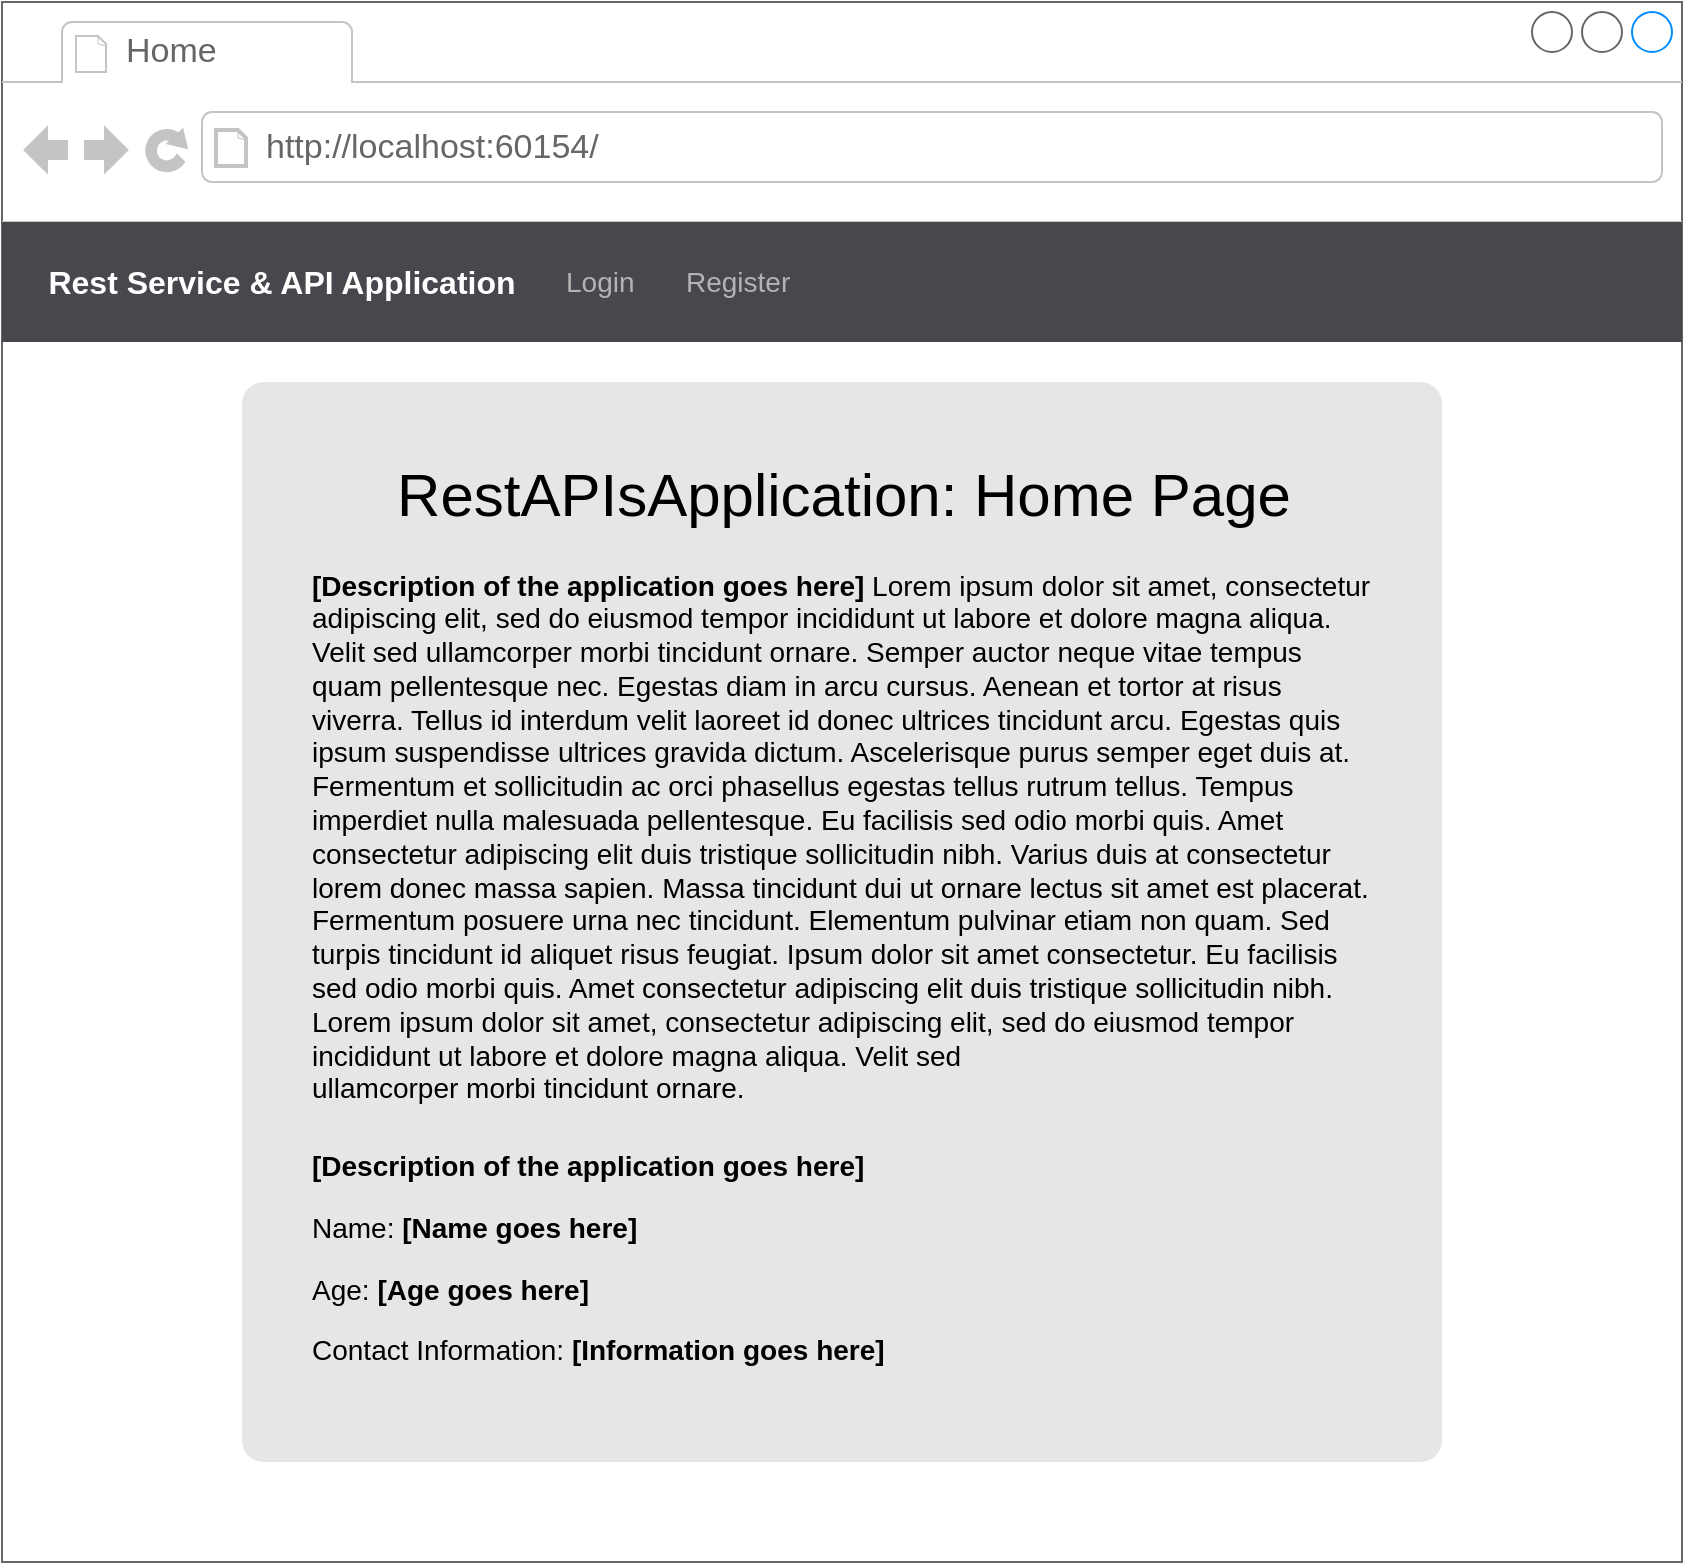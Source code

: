 <mxfile version="12.7.9" type="device" pages="3"><diagram id="_luIdQ0g524JWF5YaQF2" name="Home Page (NonUser)"><mxGraphModel dx="861" dy="785" grid="1" gridSize="10" guides="1" tooltips="1" connect="1" arrows="1" fold="1" page="1" pageScale="1" pageWidth="850" pageHeight="1100" math="0" shadow="0"><root><mxCell id="0"/><mxCell id="1" parent="0"/><mxCell id="UuGJ4RAW1MPHGzuH3hLI-17" value="" style="strokeWidth=1;shadow=0;dashed=0;align=left;html=1;shape=mxgraph.mockup.containers.browserWindow;rSize=0;strokeColor=#666666;strokeColor2=#008cff;strokeColor3=#c4c4c4;mainText=,;recursiveResize=0;fontStyle=1" vertex="1" parent="1"><mxGeometry width="840" height="780" as="geometry"/></mxCell><mxCell id="UuGJ4RAW1MPHGzuH3hLI-18" value="Home" style="strokeWidth=1;shadow=0;dashed=0;align=center;html=1;shape=mxgraph.mockup.containers.anchor;fontSize=17;fontColor=#666666;align=left;" vertex="1" parent="UuGJ4RAW1MPHGzuH3hLI-17"><mxGeometry x="60" y="12" width="110" height="26" as="geometry"/></mxCell><mxCell id="UuGJ4RAW1MPHGzuH3hLI-19" value="http://localhost:60154/" style="strokeWidth=1;shadow=0;dashed=0;align=center;html=1;shape=mxgraph.mockup.containers.anchor;rSize=0;fontSize=17;fontColor=#666666;align=left;" vertex="1" parent="UuGJ4RAW1MPHGzuH3hLI-17"><mxGeometry x="130" y="60" width="250" height="26" as="geometry"/></mxCell><mxCell id="UuGJ4RAW1MPHGzuH3hLI-21" value="" style="rounded=0;whiteSpace=wrap;html=1;fillColor=#47484D;strokeColor=none;gradientColor=none;" vertex="1" parent="UuGJ4RAW1MPHGzuH3hLI-17"><mxGeometry y="110" width="840" height="60" as="geometry"/></mxCell><mxCell id="UuGJ4RAW1MPHGzuH3hLI-22" value="Rest Service &amp;amp; API Application" style="text;html=1;align=center;verticalAlign=middle;whiteSpace=wrap;rounded=0;fontSize=16;fontStyle=1;fontColor=#FFFFFF;" vertex="1" parent="UuGJ4RAW1MPHGzuH3hLI-17"><mxGeometry x="20" y="130" width="240" height="20" as="geometry"/></mxCell><mxCell id="UuGJ4RAW1MPHGzuH3hLI-23" value="Login" style="text;html=1;align=left;verticalAlign=middle;whiteSpace=wrap;rounded=0;fontSize=14;fontStyle=0;fontColor=#B3B3B3;" vertex="1" parent="UuGJ4RAW1MPHGzuH3hLI-17"><mxGeometry x="280" y="130" width="40" height="20" as="geometry"/></mxCell><mxCell id="UuGJ4RAW1MPHGzuH3hLI-24" value="Register" style="text;html=1;align=left;verticalAlign=middle;whiteSpace=wrap;rounded=0;fontSize=14;fontStyle=0;fontColor=#B3B3B3;" vertex="1" parent="UuGJ4RAW1MPHGzuH3hLI-17"><mxGeometry x="340" y="130" width="60" height="20" as="geometry"/></mxCell><mxCell id="UuGJ4RAW1MPHGzuH3hLI-25" value="" style="rounded=1;whiteSpace=wrap;html=1;fillColor=#E6E6E6;gradientColor=none;fontSize=14;fontColor=#B3B3B3;strokeColor=none;arcSize=2;" vertex="1" parent="UuGJ4RAW1MPHGzuH3hLI-17"><mxGeometry x="120" y="190" width="600" height="540" as="geometry"/></mxCell><mxCell id="UuGJ4RAW1MPHGzuH3hLI-26" value="&lt;h1 align=&quot;center&quot;&gt;&lt;font size=&quot;1&quot;&gt;&lt;span style=&quot;font-weight: normal ; font-size: 30px&quot;&gt;RestAPIsApplication: Home Page&lt;/span&gt;&lt;/font&gt;&lt;/h1&gt;&lt;div class=&quot;page-generator__output js-generator-output&quot; id=&quot;output&quot;&gt;&lt;p&gt;&lt;b&gt;[Description of the application goes here]&lt;/b&gt; Lorem ipsum dolor sit amet, consectetur adipiscing elit, sed do eiusmod tempor incididunt ut labore et dolore magna aliqua. Velit sed ullamcorper morbi tincidunt ornare. Semper auctor neque vitae tempus quam pellentesque nec. Egestas diam in arcu cursus. Aenean et tortor at risus viverra. Tellus id interdum velit laoreet id donec ultrices tincidunt arcu. Egestas quis ipsum suspendisse ultrices gravida dictum. Ascelerisque purus semper eget duis at. Fermentum et sollicitudin ac orci phasellus egestas tellus rutrum tellus. Tempus imperdiet nulla malesuada pellentesque. Eu facilisis sed odio morbi quis. Amet consectetur adipiscing elit duis tristique sollicitudin nibh. Varius duis at consectetur lorem donec massa sapien. Massa tincidunt dui ut ornare lectus sit amet est placerat. Fermentum posuere urna nec tincidunt. Elementum pulvinar etiam non quam. Sed turpis tincidunt id aliquet risus feugiat. Ipsum dolor sit amet consectetur. Eu facilisis sed odio morbi quis. Amet consectetur adipiscing elit duis tristique sollicitudin nibh. Lorem ipsum dolor sit amet, consectetur adipiscing elit, sed do eiusmod tempor incididunt ut labore et dolore magna aliqua. Velit sed &lt;br&gt;ullamcorper morbi tincidunt ornare.&lt;/p&gt;&lt;/div&gt;" style="text;html=1;strokeColor=none;fillColor=none;spacing=5;spacingTop=-20;whiteSpace=wrap;overflow=hidden;rounded=0;fontSize=14;fontColor=#000000;" vertex="1" parent="UuGJ4RAW1MPHGzuH3hLI-17"><mxGeometry x="150" y="220" width="540" height="340" as="geometry"/></mxCell><mxCell id="UuGJ4RAW1MPHGzuH3hLI-27" value="&lt;p&gt;&lt;b&gt;[Description of the application goes here]&lt;/b&gt; &lt;br&gt;&lt;/p&gt;&lt;p&gt;Name: &lt;b&gt;[Name goes here]&lt;/b&gt;&lt;/p&gt;&lt;p&gt;Age: &lt;b&gt;[Age goes here]&lt;/b&gt;&lt;br&gt;&lt;/p&gt;&lt;p&gt;Contact Information: &lt;b&gt;[Information goes here]&lt;/b&gt;&lt;/p&gt;" style="text;html=1;strokeColor=none;fillColor=none;spacing=5;spacingTop=-20;whiteSpace=wrap;overflow=hidden;rounded=0;fontSize=14;fontColor=#000000;" vertex="1" parent="UuGJ4RAW1MPHGzuH3hLI-17"><mxGeometry x="150" y="570" width="540" height="130" as="geometry"/></mxCell></root></mxGraphModel></diagram><diagram name="Home Page (User)" id="CO7BD0HD-aSM1yfzkaeu"><mxGraphModel dx="861" dy="785" grid="1" gridSize="10" guides="1" tooltips="1" connect="1" arrows="1" fold="1" page="1" pageScale="1" pageWidth="850" pageHeight="1100" math="0" shadow="0"><root><mxCell id="6ZLX1EWVvxwt-01RRtGo-0"/><mxCell id="6ZLX1EWVvxwt-01RRtGo-1" parent="6ZLX1EWVvxwt-01RRtGo-0"/><mxCell id="6ZLX1EWVvxwt-01RRtGo-2" value="" style="strokeWidth=1;shadow=0;dashed=0;align=center;html=1;shape=mxgraph.mockup.containers.browserWindow;rSize=0;strokeColor=#666666;strokeColor2=#008cff;strokeColor3=#c4c4c4;mainText=,;recursiveResize=0;fontStyle=1" vertex="1" parent="6ZLX1EWVvxwt-01RRtGo-1"><mxGeometry width="840" height="780" as="geometry"/></mxCell><mxCell id="6ZLX1EWVvxwt-01RRtGo-3" value="Home" style="strokeWidth=1;shadow=0;dashed=0;align=center;html=1;shape=mxgraph.mockup.containers.anchor;fontSize=17;fontColor=#666666;align=left;" vertex="1" parent="6ZLX1EWVvxwt-01RRtGo-2"><mxGeometry x="60" y="12" width="110" height="26" as="geometry"/></mxCell><mxCell id="6ZLX1EWVvxwt-01RRtGo-4" value="http://localhost:60154/" style="strokeWidth=1;shadow=0;dashed=0;align=center;html=1;shape=mxgraph.mockup.containers.anchor;rSize=0;fontSize=17;fontColor=#666666;align=left;" vertex="1" parent="6ZLX1EWVvxwt-01RRtGo-2"><mxGeometry x="130" y="60" width="250" height="26" as="geometry"/></mxCell><mxCell id="6ZLX1EWVvxwt-01RRtGo-5" value="" style="rounded=0;whiteSpace=wrap;html=1;fillColor=#47484D;strokeColor=none;gradientColor=none;" vertex="1" parent="6ZLX1EWVvxwt-01RRtGo-2"><mxGeometry y="110" width="840" height="60" as="geometry"/></mxCell><mxCell id="6ZLX1EWVvxwt-01RRtGo-6" value="Rest Service &amp;amp; API Application" style="text;html=1;align=center;verticalAlign=middle;whiteSpace=wrap;rounded=0;fontSize=16;fontStyle=1;fontColor=#FFFFFF;" vertex="1" parent="6ZLX1EWVvxwt-01RRtGo-2"><mxGeometry x="20" y="130" width="240" height="20" as="geometry"/></mxCell><mxCell id="6ZLX1EWVvxwt-01RRtGo-7" value="OpenWeather" style="text;html=1;align=center;verticalAlign=middle;whiteSpace=wrap;rounded=0;fontSize=14;fontStyle=0;fontColor=#B3B3B3;" vertex="1" parent="6ZLX1EWVvxwt-01RRtGo-2"><mxGeometry x="280" y="130" width="110" height="20" as="geometry"/></mxCell><mxCell id="6ZLX1EWVvxwt-01RRtGo-8" value="Weather Data" style="text;html=1;align=center;verticalAlign=middle;whiteSpace=wrap;rounded=0;fontSize=14;fontStyle=0;fontColor=#B3B3B3;" vertex="1" parent="6ZLX1EWVvxwt-01RRtGo-2"><mxGeometry x="410" y="130" width="110" height="20" as="geometry"/></mxCell><mxCell id="6ZLX1EWVvxwt-01RRtGo-9" value="" style="rounded=1;whiteSpace=wrap;html=1;fillColor=#E6E6E6;gradientColor=none;fontSize=14;fontColor=#B3B3B3;strokeColor=none;arcSize=2;" vertex="1" parent="6ZLX1EWVvxwt-01RRtGo-2"><mxGeometry x="120" y="190" width="600" height="540" as="geometry"/></mxCell><mxCell id="6ZLX1EWVvxwt-01RRtGo-10" value="&lt;h1 align=&quot;center&quot;&gt;&lt;font size=&quot;1&quot;&gt;&lt;span style=&quot;font-weight: normal ; font-size: 30px&quot;&gt;RestAPIsApplication: Home Page&lt;/span&gt;&lt;/font&gt;&lt;/h1&gt;&lt;div class=&quot;page-generator__output js-generator-output&quot; id=&quot;output&quot;&gt;&lt;p&gt;&lt;b&gt;[Description of the application goes here]&lt;/b&gt; Lorem ipsum dolor sit amet, consectetur adipiscing elit, sed do eiusmod tempor incididunt ut labore et dolore magna aliqua. Velit sed ullamcorper morbi tincidunt ornare. Semper auctor neque vitae tempus quam pellentesque nec. Egestas diam in arcu cursus. Aenean et tortor at risus viverra. Tellus id interdum velit laoreet id donec ultrices tincidunt arcu. Egestas quis ipsum suspendisse ultrices gravida dictum. Ascelerisque purus semper eget duis at. Fermentum et sollicitudin ac orci phasellus egestas tellus rutrum tellus. Tempus imperdiet nulla malesuada pellentesque. Eu facilisis sed odio morbi quis. Amet consectetur adipiscing elit duis tristique sollicitudin nibh. Varius duis at consectetur lorem donec massa sapien. Massa tincidunt dui ut ornare lectus sit amet est placerat. Fermentum posuere urna nec tincidunt. Elementum pulvinar etiam non quam. Sed turpis tincidunt id aliquet risus feugiat. Ipsum dolor sit amet consectetur. Eu facilisis sed odio morbi quis. Amet consectetur adipiscing elit duis tristique sollicitudin nibh. Lorem ipsum dolor sit amet, consectetur adipiscing elit, sed do eiusmod tempor incididunt ut labore et dolore magna aliqua. Velit sed &lt;br&gt;ullamcorper morbi tincidunt ornare.&lt;/p&gt;&lt;/div&gt;" style="text;html=1;strokeColor=none;fillColor=none;spacing=5;spacingTop=-20;whiteSpace=wrap;overflow=hidden;rounded=0;fontSize=14;fontColor=#000000;" vertex="1" parent="6ZLX1EWVvxwt-01RRtGo-2"><mxGeometry x="150" y="220" width="540" height="340" as="geometry"/></mxCell><mxCell id="6ZLX1EWVvxwt-01RRtGo-11" value="&lt;p&gt;&lt;b&gt;[Description of the application goes here]&lt;/b&gt; &lt;br&gt;&lt;/p&gt;&lt;p&gt;Name: &lt;b&gt;[Name goes here]&lt;/b&gt;&lt;/p&gt;&lt;p&gt;Age: &lt;b&gt;[Age goes here]&lt;/b&gt;&lt;br&gt;&lt;/p&gt;&lt;p&gt;Contact Information: &lt;b&gt;[Information goes here]&lt;/b&gt;&lt;/p&gt;" style="text;html=1;strokeColor=none;fillColor=none;spacing=5;spacingTop=-20;whiteSpace=wrap;overflow=hidden;rounded=0;fontSize=14;fontColor=#000000;" vertex="1" parent="6ZLX1EWVvxwt-01RRtGo-2"><mxGeometry x="150" y="570" width="540" height="130" as="geometry"/></mxCell><mxCell id="OL9hOK1D5eRdFL9BTZta-10" value="PayPal" style="text;html=1;align=center;verticalAlign=middle;whiteSpace=wrap;rounded=0;fontSize=14;fontStyle=0;fontColor=#B3B3B3;" vertex="1" parent="6ZLX1EWVvxwt-01RRtGo-2"><mxGeometry x="540" y="130" width="70" height="20" as="geometry"/></mxCell></root></mxGraphModel></diagram><diagram name="Home Page (Admin)" id="iJm3vdlikiq3FheSLZ91"><mxGraphModel dx="861" dy="785" grid="1" gridSize="10" guides="1" tooltips="1" connect="1" arrows="1" fold="1" page="1" pageScale="1" pageWidth="850" pageHeight="1100" math="0" shadow="0"><root><mxCell id="PxVb4Bspy8JAXO5CsQmO-0"/><mxCell id="PxVb4Bspy8JAXO5CsQmO-1" parent="PxVb4Bspy8JAXO5CsQmO-0"/><mxCell id="PxVb4Bspy8JAXO5CsQmO-2" value="" style="strokeWidth=1;shadow=0;dashed=0;align=center;html=1;shape=mxgraph.mockup.containers.browserWindow;rSize=0;strokeColor=#666666;strokeColor2=#008cff;strokeColor3=#c4c4c4;mainText=,;recursiveResize=0;fontStyle=1" vertex="1" parent="PxVb4Bspy8JAXO5CsQmO-1"><mxGeometry width="840" height="780" as="geometry"/></mxCell><mxCell id="PxVb4Bspy8JAXO5CsQmO-3" value="Home" style="strokeWidth=1;shadow=0;dashed=0;align=center;html=1;shape=mxgraph.mockup.containers.anchor;fontSize=17;fontColor=#666666;align=left;" vertex="1" parent="PxVb4Bspy8JAXO5CsQmO-2"><mxGeometry x="60" y="12" width="110" height="26" as="geometry"/></mxCell><mxCell id="PxVb4Bspy8JAXO5CsQmO-4" value="http://localhost:60154/" style="strokeWidth=1;shadow=0;dashed=0;align=center;html=1;shape=mxgraph.mockup.containers.anchor;rSize=0;fontSize=17;fontColor=#666666;align=left;" vertex="1" parent="PxVb4Bspy8JAXO5CsQmO-2"><mxGeometry x="130" y="60" width="250" height="26" as="geometry"/></mxCell><mxCell id="PxVb4Bspy8JAXO5CsQmO-5" value="" style="rounded=0;whiteSpace=wrap;html=1;fillColor=#47484D;strokeColor=none;gradientColor=none;" vertex="1" parent="PxVb4Bspy8JAXO5CsQmO-2"><mxGeometry y="110" width="840" height="60" as="geometry"/></mxCell><mxCell id="PxVb4Bspy8JAXO5CsQmO-6" value="Rest Service &amp;amp; API Application" style="text;html=1;align=center;verticalAlign=middle;whiteSpace=wrap;rounded=0;fontSize=16;fontStyle=1;fontColor=#FFFFFF;" vertex="1" parent="PxVb4Bspy8JAXO5CsQmO-2"><mxGeometry x="20" y="130" width="240" height="20" as="geometry"/></mxCell><mxCell id="PxVb4Bspy8JAXO5CsQmO-9" value="" style="rounded=1;whiteSpace=wrap;html=1;fillColor=#E6E6E6;gradientColor=none;fontSize=14;fontColor=#B3B3B3;strokeColor=none;arcSize=2;" vertex="1" parent="PxVb4Bspy8JAXO5CsQmO-2"><mxGeometry x="120" y="190" width="600" height="540" as="geometry"/></mxCell><mxCell id="PxVb4Bspy8JAXO5CsQmO-10" value="&lt;h1 align=&quot;center&quot;&gt;&lt;font size=&quot;1&quot;&gt;&lt;span style=&quot;font-weight: normal ; font-size: 30px&quot;&gt;RestAPIsApplication: Home Page&lt;/span&gt;&lt;/font&gt;&lt;/h1&gt;&lt;div class=&quot;page-generator__output js-generator-output&quot; id=&quot;output&quot;&gt;&lt;p&gt;&lt;b&gt;[Description of the application goes here]&lt;/b&gt; Lorem ipsum dolor sit amet, consectetur adipiscing elit, sed do eiusmod tempor incididunt ut labore et dolore magna aliqua. Velit sed ullamcorper morbi tincidunt ornare. Semper auctor neque vitae tempus quam pellentesque nec. Egestas diam in arcu cursus. Aenean et tortor at risus viverra. Tellus id interdum velit laoreet id donec ultrices tincidunt arcu. Egestas quis ipsum suspendisse ultrices gravida dictum. Ascelerisque purus semper eget duis at. Fermentum et sollicitudin ac orci phasellus egestas tellus rutrum tellus. Tempus imperdiet nulla malesuada pellentesque. Eu facilisis sed odio morbi quis. Amet consectetur adipiscing elit duis tristique sollicitudin nibh. Varius duis at consectetur lorem donec massa sapien. Massa tincidunt dui ut ornare lectus sit amet est placerat. Fermentum posuere urna nec tincidunt. Elementum pulvinar etiam non quam. Sed turpis tincidunt id aliquet risus feugiat. Ipsum dolor sit amet consectetur. Eu facilisis sed odio morbi quis. Amet consectetur adipiscing elit duis tristique sollicitudin nibh. Lorem ipsum dolor sit amet, consectetur adipiscing elit, sed do eiusmod tempor incididunt ut labore et dolore magna aliqua. Velit sed &lt;br&gt;ullamcorper morbi tincidunt ornare.&lt;/p&gt;&lt;/div&gt;" style="text;html=1;strokeColor=none;fillColor=none;spacing=5;spacingTop=-20;whiteSpace=wrap;overflow=hidden;rounded=0;fontSize=14;fontColor=#000000;" vertex="1" parent="PxVb4Bspy8JAXO5CsQmO-2"><mxGeometry x="150" y="220" width="540" height="340" as="geometry"/></mxCell><mxCell id="PxVb4Bspy8JAXO5CsQmO-11" value="&lt;p&gt;&lt;b&gt;[Description of the application goes here]&lt;/b&gt; &lt;br&gt;&lt;/p&gt;&lt;p&gt;Name: &lt;b&gt;[Name goes here]&lt;/b&gt;&lt;/p&gt;&lt;p&gt;Age: &lt;b&gt;[Age goes here]&lt;/b&gt;&lt;br&gt;&lt;/p&gt;&lt;p&gt;Contact Information: &lt;b&gt;[Information goes here]&lt;/b&gt;&lt;/p&gt;" style="text;html=1;strokeColor=none;fillColor=none;spacing=5;spacingTop=-20;whiteSpace=wrap;overflow=hidden;rounded=0;fontSize=14;fontColor=#000000;" vertex="1" parent="PxVb4Bspy8JAXO5CsQmO-2"><mxGeometry x="150" y="570" width="540" height="130" as="geometry"/></mxCell><mxCell id="bDh9kuLRMP6taho1sgB3-1" value="User Data" style="text;html=1;align=left;verticalAlign=middle;whiteSpace=wrap;rounded=0;fontSize=14;fontStyle=0;fontColor=#B3B3B3;" vertex="1" parent="PxVb4Bspy8JAXO5CsQmO-2"><mxGeometry x="520" y="130" width="110" height="20" as="geometry"/></mxCell><mxCell id="HI66BscDeOrw4vDAbNqA-5" value="" style="triangle;whiteSpace=wrap;html=1;fillColor=#999999;gradientColor=none;fontSize=14;fontColor=#3333FF;align=center;rotation=90;strokeColor=none;" vertex="1" parent="PxVb4Bspy8JAXO5CsQmO-2"><mxGeometry x="480" y="133.75" width="8" height="12.5" as="geometry"/></mxCell><mxCell id="bDh9kuLRMP6taho1sgB3-2" value="PayPal" style="text;html=1;align=left;verticalAlign=middle;whiteSpace=wrap;rounded=0;fontSize=14;fontStyle=0;fontColor=#B3B3B3;" vertex="1" parent="PxVb4Bspy8JAXO5CsQmO-2"><mxGeometry x="420" y="130" width="60" height="20" as="geometry"/></mxCell><mxCell id="bDh9kuLRMP6taho1sgB3-0" value="OpenWeather" style="text;html=1;align=left;verticalAlign=middle;whiteSpace=wrap;rounded=0;fontSize=14;fontStyle=0;fontColor=#B3B3B3;" vertex="1" parent="PxVb4Bspy8JAXO5CsQmO-1"><mxGeometry x="280" y="130" width="110" height="20" as="geometry"/></mxCell><mxCell id="HI66BscDeOrw4vDAbNqA-1" value="" style="triangle;whiteSpace=wrap;html=1;fillColor=#999999;gradientColor=none;fontSize=14;fontColor=#3333FF;align=center;rotation=90;strokeColor=none;" vertex="1" parent="PxVb4Bspy8JAXO5CsQmO-1"><mxGeometry x="382" y="133.75" width="8" height="12.5" as="geometry"/></mxCell><mxCell id="HI66BscDeOrw4vDAbNqA-21" value="" style="rounded=0;whiteSpace=wrap;html=1;fillColor=#47484D;strokeColor=none;gradientColor=none;" vertex="1" parent="PxVb4Bspy8JAXO5CsQmO-1"><mxGeometry y="800" width="840" height="60" as="geometry"/></mxCell><mxCell id="HI66BscDeOrw4vDAbNqA-22" value="Rest Service &amp;amp; API Application" style="text;html=1;align=center;verticalAlign=middle;whiteSpace=wrap;rounded=0;fontSize=16;fontStyle=1;fontColor=#FFFFFF;" vertex="1" parent="PxVb4Bspy8JAXO5CsQmO-1"><mxGeometry x="20" y="820" width="240" height="20" as="geometry"/></mxCell><mxCell id="HI66BscDeOrw4vDAbNqA-23" value="OpenWeather" style="text;html=1;align=left;verticalAlign=middle;whiteSpace=wrap;rounded=0;fontSize=14;fontStyle=0;fontColor=#FFFFFF;" vertex="1" parent="PxVb4Bspy8JAXO5CsQmO-1"><mxGeometry x="280" y="820" width="110" height="20" as="geometry"/></mxCell><mxCell id="HI66BscDeOrw4vDAbNqA-24" value="" style="triangle;whiteSpace=wrap;html=1;fillColor=#FFFFFF;gradientColor=none;fontSize=14;fontColor=#FFFFFF;align=center;rotation=90;strokeColor=none;" vertex="1" parent="PxVb4Bspy8JAXO5CsQmO-1"><mxGeometry x="382" y="823.75" width="8" height="12.5" as="geometry"/></mxCell><mxCell id="HI66BscDeOrw4vDAbNqA-25" value="" style="rounded=1;whiteSpace=wrap;html=1;strokeColor=#666666;fillColor=#f5f5f5;fontSize=14;fontColor=#333333;align=center;arcSize=5;" vertex="1" parent="PxVb4Bspy8JAXO5CsQmO-1"><mxGeometry x="270" y="850" width="180" height="70" as="geometry"/></mxCell><mxCell id="HI66BscDeOrw4vDAbNqA-26" value="User Data" style="text;html=1;align=left;verticalAlign=middle;whiteSpace=wrap;rounded=0;fontSize=14;fontStyle=0;fontColor=#B3B3B3;" vertex="1" parent="PxVb4Bspy8JAXO5CsQmO-1"><mxGeometry x="520" y="820" width="110" height="20" as="geometry"/></mxCell><mxCell id="HI66BscDeOrw4vDAbNqA-27" value="" style="triangle;whiteSpace=wrap;html=1;fillColor=#999999;gradientColor=none;fontSize=14;fontColor=#3333FF;align=center;rotation=90;strokeColor=none;" vertex="1" parent="PxVb4Bspy8JAXO5CsQmO-1"><mxGeometry x="480" y="823.75" width="8" height="12.5" as="geometry"/></mxCell><mxCell id="HI66BscDeOrw4vDAbNqA-28" value="PayPal" style="text;html=1;align=left;verticalAlign=middle;whiteSpace=wrap;rounded=0;fontSize=14;fontStyle=0;fontColor=#B3B3B3;" vertex="1" parent="PxVb4Bspy8JAXO5CsQmO-1"><mxGeometry x="420" y="820" width="60" height="20" as="geometry"/></mxCell><mxCell id="HI66BscDeOrw4vDAbNqA-30" value="Weather Requests" style="text;html=1;strokeColor=none;fillColor=none;align=left;verticalAlign=middle;whiteSpace=wrap;rounded=0;fontSize=14;fontColor=#000000;" vertex="1" parent="PxVb4Bspy8JAXO5CsQmO-1"><mxGeometry x="280" y="860" width="160" height="20" as="geometry"/></mxCell><mxCell id="HI66BscDeOrw4vDAbNqA-31" value="Weather Data" style="text;html=1;strokeColor=none;fillColor=none;align=left;verticalAlign=middle;whiteSpace=wrap;rounded=0;fontSize=14;fontColor=#000000;" vertex="1" parent="PxVb4Bspy8JAXO5CsQmO-1"><mxGeometry x="280" y="890" width="160" height="20" as="geometry"/></mxCell><mxCell id="uK1X-DGb_0chOfkrT1f2-0" value="" style="rounded=0;whiteSpace=wrap;html=1;fillColor=#47484D;strokeColor=none;gradientColor=none;" vertex="1" parent="PxVb4Bspy8JAXO5CsQmO-1"><mxGeometry y="960" width="840" height="60" as="geometry"/></mxCell><mxCell id="uK1X-DGb_0chOfkrT1f2-1" value="Rest Service &amp;amp; API Application" style="text;html=1;align=center;verticalAlign=middle;whiteSpace=wrap;rounded=0;fontSize=16;fontStyle=1;fontColor=#FFFFFF;" vertex="1" parent="PxVb4Bspy8JAXO5CsQmO-1"><mxGeometry x="20" y="980" width="240" height="20" as="geometry"/></mxCell><mxCell id="uK1X-DGb_0chOfkrT1f2-2" value="OpenWeather" style="text;html=1;align=left;verticalAlign=middle;whiteSpace=wrap;rounded=0;fontSize=14;fontStyle=0;fontColor=#B3B3B3;" vertex="1" parent="PxVb4Bspy8JAXO5CsQmO-1"><mxGeometry x="280" y="980" width="110" height="20" as="geometry"/></mxCell><mxCell id="uK1X-DGb_0chOfkrT1f2-3" value="" style="triangle;whiteSpace=wrap;html=1;fillColor=#B3B3B3;gradientColor=none;fontSize=14;fontColor=#FFFFFF;align=center;rotation=90;strokeColor=none;" vertex="1" parent="PxVb4Bspy8JAXO5CsQmO-1"><mxGeometry x="382" y="983.75" width="8" height="12.5" as="geometry"/></mxCell><mxCell id="uK1X-DGb_0chOfkrT1f2-4" value="" style="rounded=1;whiteSpace=wrap;html=1;strokeColor=#666666;fillColor=#f5f5f5;fontSize=14;fontColor=#333333;align=center;arcSize=5;" vertex="1" parent="PxVb4Bspy8JAXO5CsQmO-1"><mxGeometry x="410" y="1010" width="180" height="70" as="geometry"/></mxCell><mxCell id="uK1X-DGb_0chOfkrT1f2-5" value="User Data" style="text;html=1;align=left;verticalAlign=middle;whiteSpace=wrap;rounded=0;fontSize=14;fontStyle=0;fontColor=#B3B3B3;" vertex="1" parent="PxVb4Bspy8JAXO5CsQmO-1"><mxGeometry x="520" y="980" width="110" height="20" as="geometry"/></mxCell><mxCell id="uK1X-DGb_0chOfkrT1f2-6" value="" style="triangle;whiteSpace=wrap;html=1;fillColor=#FFFFFF;gradientColor=none;fontSize=14;fontColor=#3333FF;align=center;rotation=90;strokeColor=none;" vertex="1" parent="PxVb4Bspy8JAXO5CsQmO-1"><mxGeometry x="480" y="983.75" width="8" height="12.5" as="geometry"/></mxCell><mxCell id="uK1X-DGb_0chOfkrT1f2-7" value="PayPal" style="text;html=1;align=left;verticalAlign=middle;whiteSpace=wrap;rounded=0;fontSize=14;fontStyle=0;fontColor=#FFFFFF;" vertex="1" parent="PxVb4Bspy8JAXO5CsQmO-1"><mxGeometry x="420" y="980" width="60" height="20" as="geometry"/></mxCell><mxCell id="uK1X-DGb_0chOfkrT1f2-8" value="Sandbox (Transactions)" style="text;html=1;strokeColor=none;fillColor=none;align=left;verticalAlign=middle;whiteSpace=wrap;rounded=0;fontSize=14;fontColor=#000000;" vertex="1" parent="PxVb4Bspy8JAXO5CsQmO-1"><mxGeometry x="420" y="1020" width="160" height="20" as="geometry"/></mxCell><mxCell id="uK1X-DGb_0chOfkrT1f2-9" value="Transaction Data" style="text;html=1;strokeColor=none;fillColor=none;align=left;verticalAlign=middle;whiteSpace=wrap;rounded=0;fontSize=14;fontColor=#000000;" vertex="1" parent="PxVb4Bspy8JAXO5CsQmO-1"><mxGeometry x="420" y="1050" width="160" height="20" as="geometry"/></mxCell></root></mxGraphModel></diagram></mxfile>
